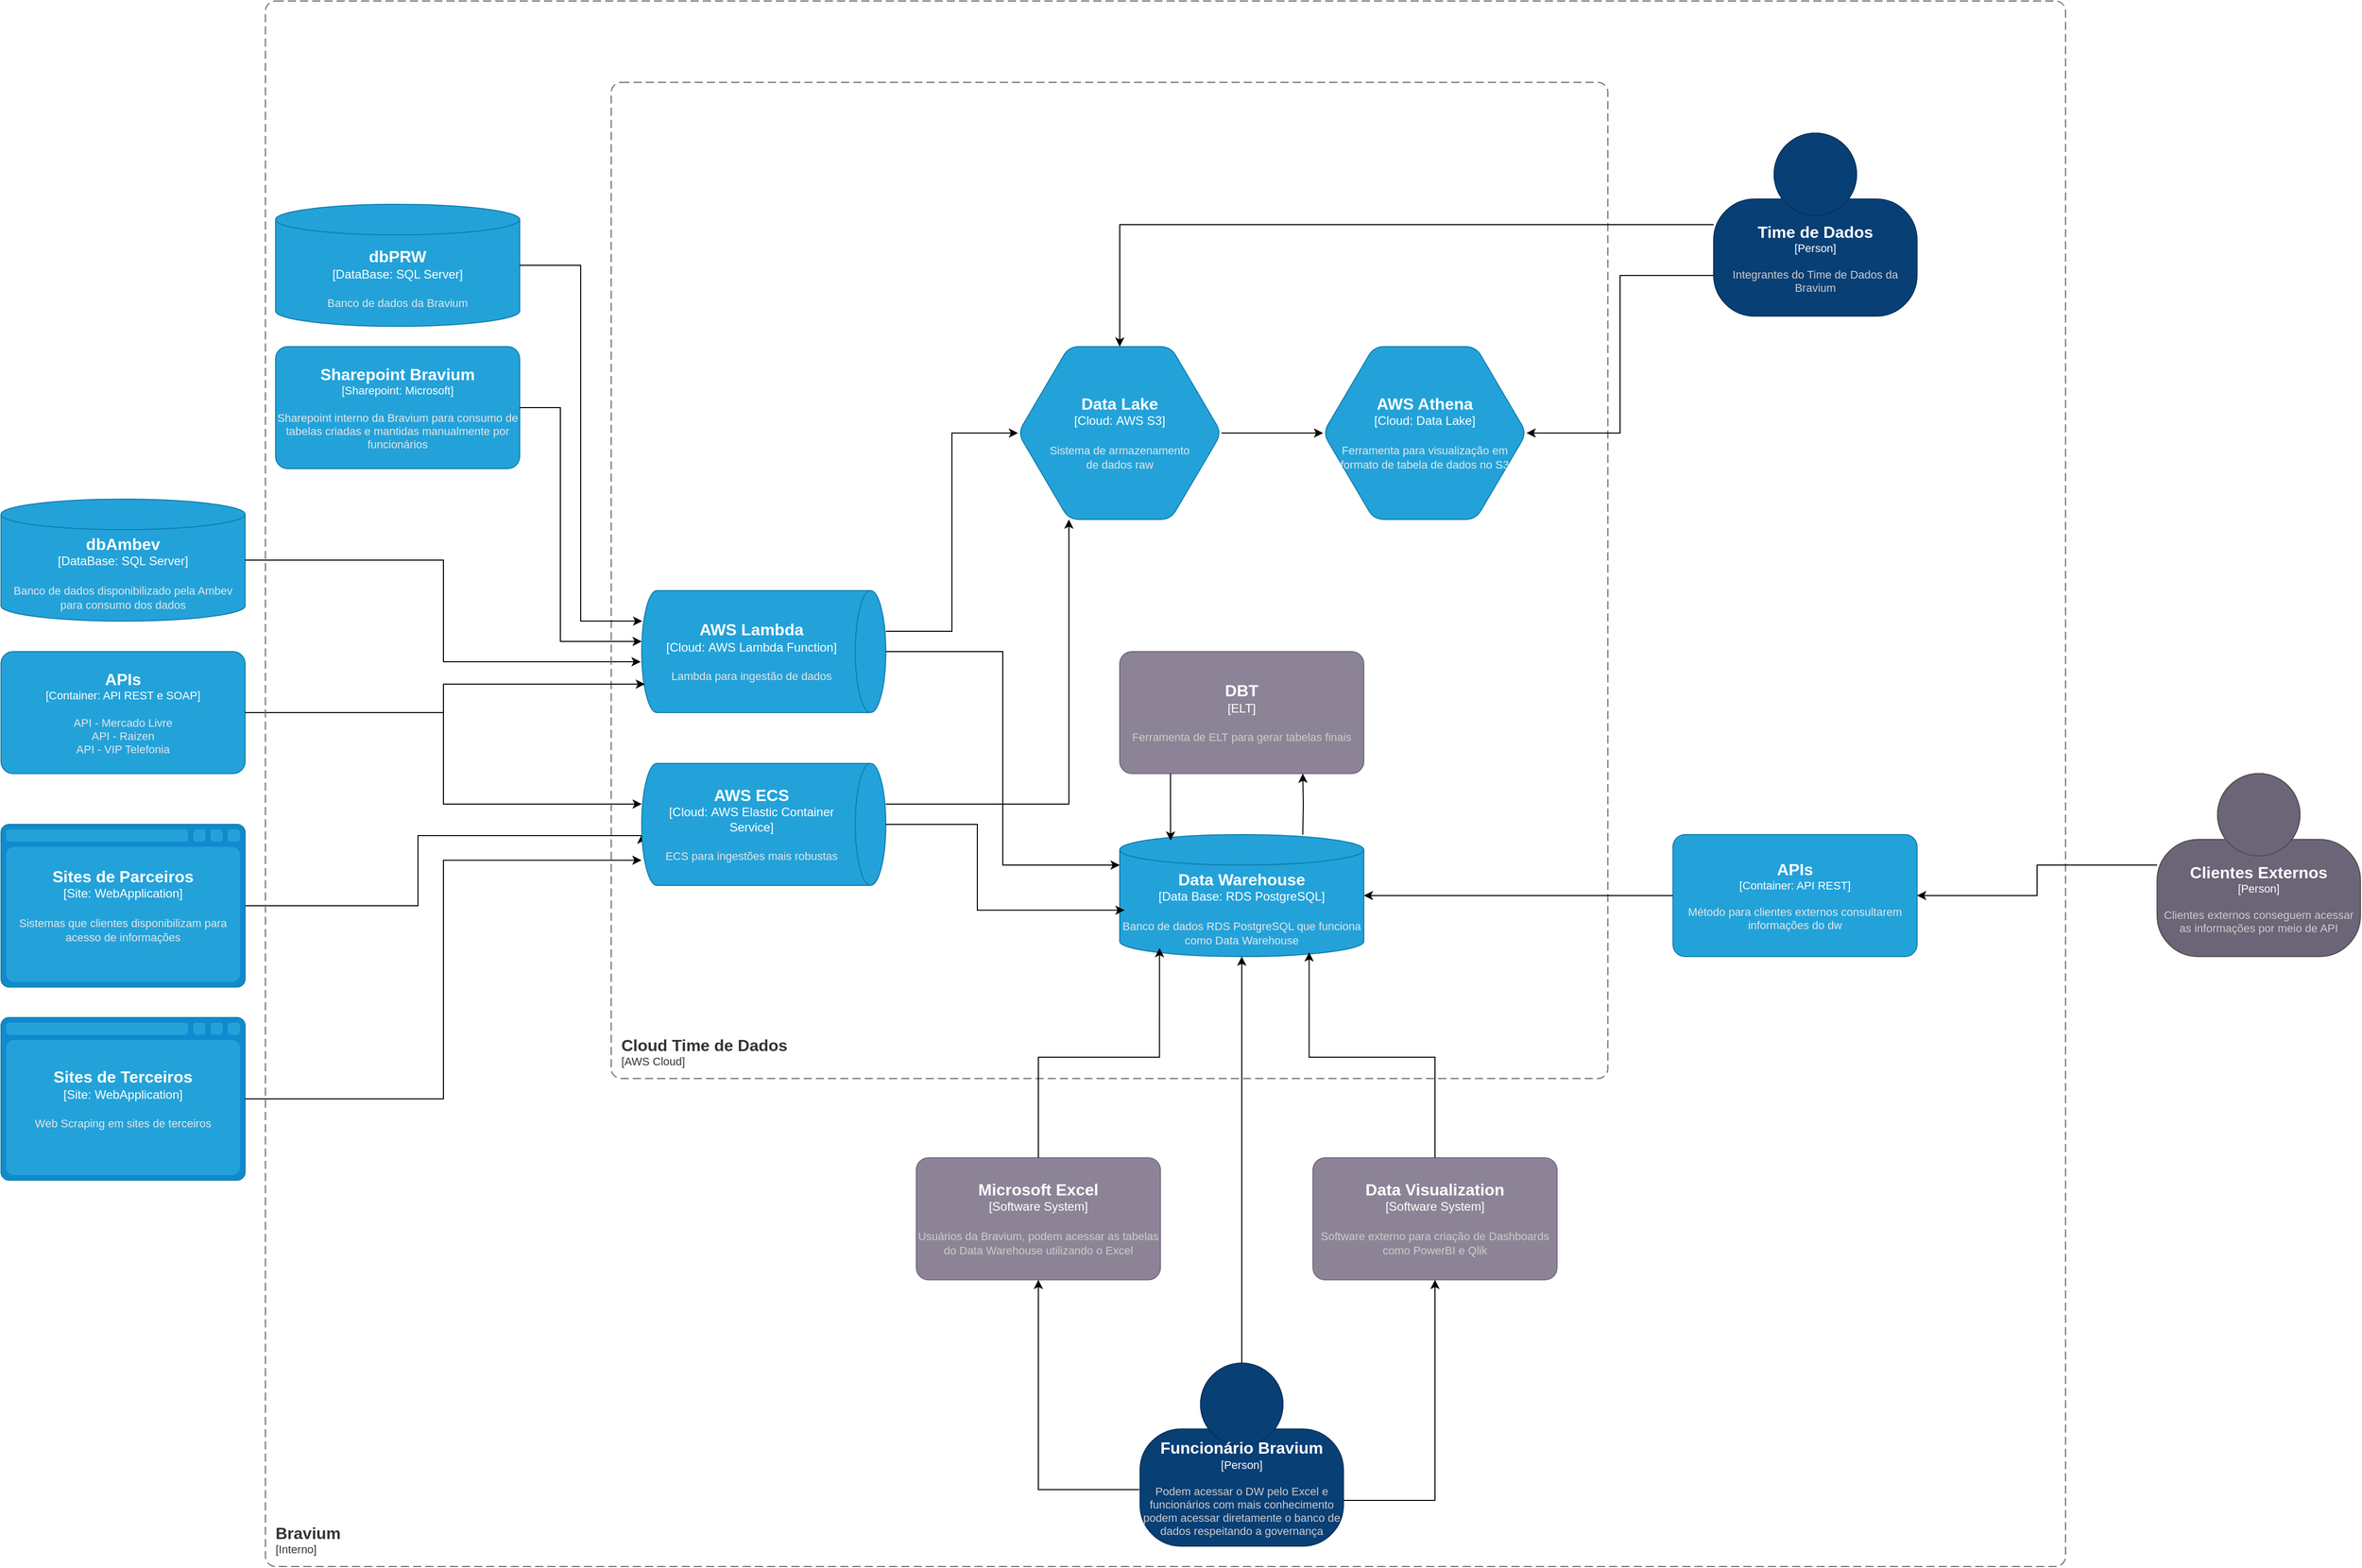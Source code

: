 <mxfile version="24.8.3">
  <diagram name="Página-1" id="vOfk3EOdvfZzrtSbSa78">
    <mxGraphModel dx="2791" dy="1087" grid="0" gridSize="10" guides="0" tooltips="1" connect="0" arrows="0" fold="1" page="0" pageScale="1" pageWidth="827" pageHeight="1169" math="0" shadow="0">
      <root>
        <mxCell id="0" />
        <mxCell id="1" parent="0" />
        <object placeholders="1" c4Name="dbPRW" c4Type="DataBase" c4Technology="SQL Server" c4Description="Banco de dados da Bravium" label="&lt;font style=&quot;font-size: 16px&quot;&gt;&lt;b&gt;%c4Name%&lt;/b&gt;&lt;/font&gt;&lt;div&gt;[%c4Type%:&amp;nbsp;%c4Technology%]&lt;/div&gt;&lt;br&gt;&lt;div&gt;&lt;font style=&quot;font-size: 11px&quot;&gt;&lt;font color=&quot;#E6E6E6&quot;&gt;%c4Description%&lt;/font&gt;&lt;/div&gt;" id="P4OoCPUUhe02njwArJsE-1">
          <mxCell style="shape=cylinder3;size=15;whiteSpace=wrap;html=1;boundedLbl=1;rounded=0;labelBackgroundColor=none;fillColor=#23A2D9;fontSize=12;fontColor=#ffffff;align=center;strokeColor=#0E7DAD;metaEdit=1;points=[[0.5,0,0],[1,0.25,0],[1,0.5,0],[1,0.75,0],[0.5,1,0],[0,0.75,0],[0,0.5,0],[0,0.25,0]];resizable=0;" vertex="1" parent="1">
            <mxGeometry x="40" y="330" width="240" height="120" as="geometry" />
          </mxCell>
        </object>
        <object placeholders="1" c4Name="dbAmbev" c4Type="DataBase" c4Technology="SQL Server" c4Description="Banco de dados disponibilizado pela Ambev para consumo dos dados" label="&lt;font style=&quot;font-size: 16px&quot;&gt;&lt;b&gt;%c4Name%&lt;/b&gt;&lt;/font&gt;&lt;div&gt;[%c4Type%:&amp;nbsp;%c4Technology%]&lt;/div&gt;&lt;br&gt;&lt;div&gt;&lt;font style=&quot;font-size: 11px&quot;&gt;&lt;font color=&quot;#E6E6E6&quot;&gt;%c4Description%&lt;/font&gt;&lt;/div&gt;" id="P4OoCPUUhe02njwArJsE-2">
          <mxCell style="shape=cylinder3;size=15;whiteSpace=wrap;html=1;boundedLbl=1;rounded=0;labelBackgroundColor=none;fillColor=#23A2D9;fontSize=12;fontColor=#ffffff;align=center;strokeColor=#0E7DAD;metaEdit=1;points=[[0.5,0,0],[1,0.25,0],[1,0.5,0],[1,0.75,0],[0.5,1,0],[0,0.75,0],[0,0.5,0],[0,0.25,0]];resizable=0;" vertex="1" parent="1">
            <mxGeometry x="-230" y="620" width="240" height="120" as="geometry" />
          </mxCell>
        </object>
        <object placeholders="1" c4Name="Sites de Terceiros" c4Type="Site" c4Technology="WebApplication" c4Description="Web Scraping em sites de terceiros" label="&lt;font style=&quot;font-size: 16px&quot;&gt;&lt;b&gt;%c4Name%&lt;/b&gt;&lt;/font&gt;&lt;div&gt;[%c4Type%:&amp;nbsp;%c4Technology%]&lt;/div&gt;&lt;br&gt;&lt;div&gt;&lt;font style=&quot;font-size: 11px&quot;&gt;&lt;font color=&quot;#E6E6E6&quot;&gt;%c4Description%&lt;/font&gt;&lt;/div&gt;" id="P4OoCPUUhe02njwArJsE-3">
          <mxCell style="shape=mxgraph.c4.webBrowserContainer2;whiteSpace=wrap;html=1;boundedLbl=1;rounded=0;labelBackgroundColor=none;strokeColor=#118ACD;fillColor=#23A2D9;strokeColor=#118ACD;strokeColor2=#0E7DAD;fontSize=12;fontColor=#ffffff;align=center;metaEdit=1;points=[[0.5,0,0],[1,0.25,0],[1,0.5,0],[1,0.75,0],[0.5,1,0],[0,0.75,0],[0,0.5,0],[0,0.25,0]];resizable=0;" vertex="1" parent="1">
            <mxGeometry x="-230" y="1130" width="240" height="160" as="geometry" />
          </mxCell>
        </object>
        <object placeholders="1" c4Name="Sharepoint Bravium" c4Type="Sharepoint" c4Technology="Microsoft" c4Description="Sharepoint interno da Bravium para consumo de tabelas criadas e mantidas manualmente por funcionários" label="&lt;font style=&quot;font-size: 16px&quot;&gt;&lt;b&gt;%c4Name%&lt;/b&gt;&lt;/font&gt;&lt;div&gt;[%c4Type%: %c4Technology%]&lt;/div&gt;&lt;br&gt;&lt;div&gt;&lt;font style=&quot;font-size: 11px&quot;&gt;&lt;font color=&quot;#E6E6E6&quot;&gt;%c4Description%&lt;/font&gt;&lt;/div&gt;" id="P4OoCPUUhe02njwArJsE-4">
          <mxCell style="rounded=1;whiteSpace=wrap;html=1;fontSize=11;labelBackgroundColor=none;fillColor=#23A2D9;fontColor=#ffffff;align=center;arcSize=10;strokeColor=#0E7DAD;metaEdit=1;resizable=0;points=[[0.25,0,0],[0.5,0,0],[0.75,0,0],[1,0.25,0],[1,0.5,0],[1,0.75,0],[0.75,1,0],[0.5,1,0],[0.25,1,0],[0,0.75,0],[0,0.5,0],[0,0.25,0]];" vertex="1" parent="1">
            <mxGeometry x="40" y="470" width="240" height="120" as="geometry" />
          </mxCell>
        </object>
        <object placeholders="1" c4Name="APIs" c4Type="Container" c4Technology="API REST e SOAP" c4Description="API - Mercado Livre&#xa;API - Raizen&#xa;API - VIP Telefonia" label="&lt;font style=&quot;font-size: 16px&quot;&gt;&lt;b&gt;%c4Name%&lt;/b&gt;&lt;/font&gt;&lt;div&gt;[%c4Type%: %c4Technology%]&lt;/div&gt;&lt;br&gt;&lt;div&gt;&lt;font style=&quot;font-size: 11px&quot;&gt;&lt;font color=&quot;#E6E6E6&quot;&gt;%c4Description%&lt;/font&gt;&lt;/div&gt;" id="P4OoCPUUhe02njwArJsE-5">
          <mxCell style="rounded=1;whiteSpace=wrap;html=1;fontSize=11;labelBackgroundColor=none;fillColor=#23A2D9;fontColor=#ffffff;align=center;arcSize=10;strokeColor=#0E7DAD;metaEdit=1;resizable=0;points=[[0.25,0,0],[0.5,0,0],[0.75,0,0],[1,0.25,0],[1,0.5,0],[1,0.75,0],[0.75,1,0],[0.5,1,0],[0.25,1,0],[0,0.75,0],[0,0.5,0],[0,0.25,0]];" vertex="1" parent="1">
            <mxGeometry x="-230" y="770" width="240" height="120" as="geometry" />
          </mxCell>
        </object>
        <mxCell id="P4OoCPUUhe02njwArJsE-25" style="edgeStyle=orthogonalEdgeStyle;rounded=0;orthogonalLoop=1;jettySize=auto;html=1;" edge="1" parent="1" source="P4OoCPUUhe02njwArJsE-6">
          <mxGeometry relative="1" as="geometry">
            <mxPoint x="400" y="950" as="targetPoint" />
            <Array as="points">
              <mxPoint x="180" y="1020" />
              <mxPoint x="180" y="951" />
              <mxPoint x="400" y="951" />
            </Array>
          </mxGeometry>
        </mxCell>
        <object placeholders="1" c4Name="Sites de Parceiros" c4Type="Site" c4Technology="WebApplication" c4Description="Sistemas que clientes disponibilizam para acesso de informações" label="&lt;font style=&quot;font-size: 16px&quot;&gt;&lt;b&gt;%c4Name%&lt;/b&gt;&lt;/font&gt;&lt;div&gt;[%c4Type%:&amp;nbsp;%c4Technology%]&lt;/div&gt;&lt;br&gt;&lt;div&gt;&lt;font style=&quot;font-size: 11px&quot;&gt;&lt;font color=&quot;#E6E6E6&quot;&gt;%c4Description%&lt;/font&gt;&lt;/div&gt;" id="P4OoCPUUhe02njwArJsE-6">
          <mxCell style="shape=mxgraph.c4.webBrowserContainer2;whiteSpace=wrap;html=1;boundedLbl=1;rounded=0;labelBackgroundColor=none;strokeColor=#118ACD;fillColor=#23A2D9;strokeColor=#118ACD;strokeColor2=#0E7DAD;fontSize=12;fontColor=#ffffff;align=center;metaEdit=1;points=[[0.5,0,0],[1,0.25,0],[1,0.5,0],[1,0.75,0],[0.5,1,0],[0,0.75,0],[0,0.5,0],[0,0.25,0]];resizable=0;" vertex="1" parent="1">
            <mxGeometry x="-230" y="940" width="240" height="160" as="geometry" />
          </mxCell>
        </object>
        <object placeholders="1" c4Name="AWS Lambda" c4Type="Cloud" c4Technology="AWS Lambda Function" c4Description="Lambda para ingestão de dados" label="&lt;font style=&quot;font-size: 16px&quot;&gt;&lt;b&gt;%c4Name%&lt;/b&gt;&lt;/font&gt;&lt;div&gt;[%c4Type%:&amp;nbsp;%c4Technology%]&lt;/div&gt;&lt;br&gt;&lt;div&gt;&lt;font style=&quot;font-size: 11px&quot;&gt;&lt;font color=&quot;#E6E6E6&quot;&gt;%c4Description%&lt;/font&gt;&lt;/div&gt;" id="P4OoCPUUhe02njwArJsE-7">
          <mxCell style="shape=cylinder3;size=15;direction=south;whiteSpace=wrap;html=1;boundedLbl=1;rounded=0;labelBackgroundColor=none;fillColor=#23A2D9;fontSize=12;fontColor=#ffffff;align=center;strokeColor=#0E7DAD;metaEdit=1;points=[[0.5,0,0],[1,0.25,0],[1,0.5,0],[1,0.75,0],[0.5,1,0],[0,0.75,0],[0,0.5,0],[0,0.25,0]];resizable=0;" vertex="1" parent="1">
            <mxGeometry x="400" y="710" width="240" height="120" as="geometry" />
          </mxCell>
        </object>
        <object placeholders="1" c4Name="AWS ECS" c4Type="Cloud" c4Technology="AWS Elastic Container Service" c4Description="ECS para ingestões mais robustas" label="&lt;font style=&quot;font-size: 16px&quot;&gt;&lt;b&gt;%c4Name%&lt;/b&gt;&lt;/font&gt;&lt;div&gt;[%c4Type%:&amp;nbsp;%c4Technology%]&lt;/div&gt;&lt;br&gt;&lt;div&gt;&lt;font style=&quot;font-size: 11px&quot;&gt;&lt;font color=&quot;#E6E6E6&quot;&gt;%c4Description%&lt;/font&gt;&lt;/div&gt;" id="P4OoCPUUhe02njwArJsE-10">
          <mxCell style="shape=cylinder3;size=15;direction=south;whiteSpace=wrap;html=1;boundedLbl=1;rounded=0;labelBackgroundColor=none;fillColor=#23A2D9;fontSize=12;fontColor=#ffffff;align=center;strokeColor=#0E7DAD;metaEdit=1;points=[[0.5,0,0],[1,0.25,0],[1,0.5,0],[1,0.75,0],[0.5,1,0],[0,0.75,0],[0,0.5,0],[0,0.25,0]];resizable=0;" vertex="1" parent="1">
            <mxGeometry x="400" y="880" width="240" height="120" as="geometry" />
          </mxCell>
        </object>
        <mxCell id="P4OoCPUUhe02njwArJsE-22" style="edgeStyle=orthogonalEdgeStyle;rounded=0;orthogonalLoop=1;jettySize=auto;html=1;" edge="1" parent="1" source="P4OoCPUUhe02njwArJsE-2">
          <mxGeometry relative="1" as="geometry">
            <mxPoint x="399" y="780" as="targetPoint" />
            <Array as="points">
              <mxPoint x="205" y="680" />
              <mxPoint x="205" y="780" />
              <mxPoint x="399" y="780" />
            </Array>
          </mxGeometry>
        </mxCell>
        <mxCell id="P4OoCPUUhe02njwArJsE-24" style="edgeStyle=orthogonalEdgeStyle;rounded=0;orthogonalLoop=1;jettySize=auto;html=1;entryX=0.794;entryY=1.001;entryDx=0;entryDy=0;entryPerimeter=0;" edge="1" parent="1" source="P4OoCPUUhe02njwArJsE-3" target="P4OoCPUUhe02njwArJsE-10">
          <mxGeometry relative="1" as="geometry" />
        </mxCell>
        <mxCell id="P4OoCPUUhe02njwArJsE-26" style="edgeStyle=orthogonalEdgeStyle;rounded=0;orthogonalLoop=1;jettySize=auto;html=1;" edge="1" parent="1" source="P4OoCPUUhe02njwArJsE-4">
          <mxGeometry relative="1" as="geometry">
            <mxPoint x="400" y="760" as="targetPoint" />
            <Array as="points">
              <mxPoint x="320" y="530" />
              <mxPoint x="320" y="760" />
              <mxPoint x="400" y="760" />
            </Array>
          </mxGeometry>
        </mxCell>
        <mxCell id="P4OoCPUUhe02njwArJsE-27" style="edgeStyle=orthogonalEdgeStyle;rounded=0;orthogonalLoop=1;jettySize=auto;html=1;entryX=0.333;entryY=1;entryDx=0;entryDy=0;entryPerimeter=0;" edge="1" parent="1" source="P4OoCPUUhe02njwArJsE-5" target="P4OoCPUUhe02njwArJsE-10">
          <mxGeometry relative="1" as="geometry" />
        </mxCell>
        <object placeholders="1" c4Name="Data Lake" c4Type="Cloud" c4Technology="AWS S3" c4Description="Sistema de armazenamento&#xa;de dados raw" label="&lt;font style=&quot;font-size: 16px&quot;&gt;&lt;b&gt;%c4Name%&lt;/b&gt;&lt;/font&gt;&lt;div&gt;[%c4Type%:&amp;nbsp;%c4Technology%]&lt;/div&gt;&lt;br&gt;&lt;div&gt;&lt;font style=&quot;font-size: 11px&quot;&gt;&lt;font color=&quot;#E6E6E6&quot;&gt;%c4Description%&lt;/font&gt;&lt;/div&gt;" id="P4OoCPUUhe02njwArJsE-28">
          <mxCell style="shape=hexagon;size=50;perimeter=hexagonPerimeter2;whiteSpace=wrap;html=1;fixedSize=1;rounded=1;labelBackgroundColor=none;fillColor=#23A2D9;fontSize=12;fontColor=#ffffff;align=center;strokeColor=#0E7DAD;metaEdit=1;points=[[0.5,0,0],[1,0.25,0],[1,0.5,0],[1,0.75,0],[0.5,1,0],[0,0.75,0],[0,0.5,0],[0,0.25,0]];resizable=0;" vertex="1" parent="1">
            <mxGeometry x="770" y="470" width="200" height="170" as="geometry" />
          </mxCell>
        </object>
        <object placeholders="1" c4Name="AWS Athena" c4Type="Cloud" c4Technology="Data Lake" c4Description="Ferramenta para visualização em formato de tabela de dados no S3" label="&lt;font style=&quot;font-size: 16px&quot;&gt;&lt;b&gt;%c4Name%&lt;/b&gt;&lt;/font&gt;&lt;div&gt;[%c4Type%:&amp;nbsp;%c4Technology%]&lt;/div&gt;&lt;br&gt;&lt;div&gt;&lt;font style=&quot;font-size: 11px&quot;&gt;&lt;font color=&quot;#E6E6E6&quot;&gt;%c4Description%&lt;/font&gt;&lt;/div&gt;" id="P4OoCPUUhe02njwArJsE-29">
          <mxCell style="shape=hexagon;size=50;perimeter=hexagonPerimeter2;whiteSpace=wrap;html=1;fixedSize=1;rounded=1;labelBackgroundColor=none;fillColor=#23A2D9;fontSize=12;fontColor=#ffffff;align=center;strokeColor=#0E7DAD;metaEdit=1;points=[[0.5,0,0],[1,0.25,0],[1,0.5,0],[1,0.75,0],[0.5,1,0],[0,0.75,0],[0,0.5,0],[0,0.25,0]];resizable=0;" vertex="1" parent="1">
            <mxGeometry x="1070" y="470" width="200" height="170" as="geometry" />
          </mxCell>
        </object>
        <object placeholders="1" c4Name="Data Warehouse" c4Type="Data Base" c4Technology="RDS PostgreSQL" c4Description="Banco de dados RDS PostgreSQL que funciona como Data Warehouse" label="&lt;font style=&quot;font-size: 16px&quot;&gt;&lt;b&gt;%c4Name%&lt;/b&gt;&lt;/font&gt;&lt;div&gt;[%c4Type%:&amp;nbsp;%c4Technology%]&lt;/div&gt;&lt;br&gt;&lt;div&gt;&lt;font style=&quot;font-size: 11px&quot;&gt;&lt;font color=&quot;#E6E6E6&quot;&gt;%c4Description%&lt;/font&gt;&lt;/div&gt;" id="P4OoCPUUhe02njwArJsE-30">
          <mxCell style="shape=cylinder3;size=15;whiteSpace=wrap;html=1;boundedLbl=1;rounded=0;labelBackgroundColor=none;fillColor=#23A2D9;fontSize=12;fontColor=#ffffff;align=center;strokeColor=#0E7DAD;metaEdit=1;points=[[0.5,0,0],[1,0.25,0],[1,0.5,0],[1,0.75,0],[0.5,1,0],[0,0.75,0],[0,0.5,0],[0,0.25,0]];resizable=0;" vertex="1" parent="1">
            <mxGeometry x="870" y="950" width="240" height="120" as="geometry" />
          </mxCell>
        </object>
        <object placeholders="1" c4Name="Cloud Time de Dados" c4Type="Cloud" c4Application="AWS Cloud" label="&lt;font style=&quot;font-size: 16px&quot;&gt;&lt;b&gt;&lt;div style=&quot;text-align: left&quot;&gt;%c4Name%&lt;/div&gt;&lt;/b&gt;&lt;/font&gt;&lt;div style=&quot;text-align: left&quot;&gt;[%c4Application%]&lt;/div&gt;" id="P4OoCPUUhe02njwArJsE-31">
          <mxCell style="rounded=1;fontSize=11;whiteSpace=wrap;html=1;dashed=1;arcSize=20;fillColor=none;strokeColor=#666666;fontColor=#333333;labelBackgroundColor=none;align=left;verticalAlign=bottom;labelBorderColor=none;spacingTop=0;spacing=10;dashPattern=8 4;metaEdit=1;rotatable=0;perimeter=rectanglePerimeter;noLabel=0;labelPadding=0;allowArrows=0;connectable=0;expand=0;recursiveResize=0;editable=1;pointerEvents=0;absoluteArcSize=1;points=[[0.25,0,0],[0.5,0,0],[0.75,0,0],[1,0.25,0],[1,0.5,0],[1,0.75,0],[0.75,1,0],[0.5,1,0],[0.25,1,0],[0,0.75,0],[0,0.5,0],[0,0.25,0]];" vertex="1" parent="1">
            <mxGeometry x="370" y="210" width="980" height="980" as="geometry" />
          </mxCell>
        </object>
        <mxCell id="P4OoCPUUhe02njwArJsE-32" style="edgeStyle=orthogonalEdgeStyle;rounded=0;orthogonalLoop=1;jettySize=auto;html=1;entryX=0.02;entryY=0.62;entryDx=0;entryDy=0;entryPerimeter=0;" edge="1" parent="1" source="P4OoCPUUhe02njwArJsE-10" target="P4OoCPUUhe02njwArJsE-30">
          <mxGeometry relative="1" as="geometry">
            <Array as="points">
              <mxPoint x="730" y="940" />
              <mxPoint x="730" y="1024" />
            </Array>
          </mxGeometry>
        </mxCell>
        <object placeholders="1" c4Name="Funcionário Bravium" c4Type="Person" c4Description="Podem acessar o DW pelo Excel e funcionários com mais conhecimento podem acessar diretamente o banco de dados respeitando a governança" label="&lt;font style=&quot;font-size: 16px&quot;&gt;&lt;b&gt;%c4Name%&lt;/b&gt;&lt;/font&gt;&lt;div&gt;[%c4Type%]&lt;/div&gt;&lt;br&gt;&lt;div&gt;&lt;font style=&quot;font-size: 11px&quot;&gt;&lt;font color=&quot;#cccccc&quot;&gt;%c4Description%&lt;/font&gt;&lt;/div&gt;" id="P4OoCPUUhe02njwArJsE-34">
          <mxCell style="html=1;fontSize=11;dashed=0;whiteSpace=wrap;fillColor=#083F75;strokeColor=#06315C;fontColor=#ffffff;shape=mxgraph.c4.person2;align=center;metaEdit=1;points=[[0.5,0,0],[1,0.5,0],[1,0.75,0],[0.75,1,0],[0.5,1,0],[0.25,1,0],[0,0.75,0],[0,0.5,0]];resizable=0;" vertex="1" parent="1">
            <mxGeometry x="890" y="1470" width="200" height="180" as="geometry" />
          </mxCell>
        </object>
        <object placeholders="1" c4Name="Microsoft Excel" c4Type="Software System" c4Description="Usuários da Bravium, podem acessar as tabelas do Data Warehouse utilizando o Excel" label="&lt;font style=&quot;font-size: 16px&quot;&gt;&lt;b&gt;%c4Name%&lt;/b&gt;&lt;/font&gt;&lt;div&gt;[%c4Type%]&lt;/div&gt;&lt;br&gt;&lt;div&gt;&lt;font style=&quot;font-size: 11px&quot;&gt;&lt;font color=&quot;#cccccc&quot;&gt;%c4Description%&lt;/font&gt;&lt;/div&gt;" id="P4OoCPUUhe02njwArJsE-35">
          <mxCell style="rounded=1;whiteSpace=wrap;html=1;labelBackgroundColor=none;fillColor=#8C8496;fontColor=#ffffff;align=center;arcSize=10;strokeColor=#736782;metaEdit=1;resizable=0;points=[[0.25,0,0],[0.5,0,0],[0.75,0,0],[1,0.25,0],[1,0.5,0],[1,0.75,0],[0.75,1,0],[0.5,1,0],[0.25,1,0],[0,0.75,0],[0,0.5,0],[0,0.25,0]];" vertex="1" parent="1">
            <mxGeometry x="670" y="1268" width="240" height="120" as="geometry" />
          </mxCell>
        </object>
        <mxCell id="P4OoCPUUhe02njwArJsE-36" style="edgeStyle=orthogonalEdgeStyle;rounded=0;orthogonalLoop=1;jettySize=auto;html=1;entryX=0.5;entryY=1;entryDx=0;entryDy=0;entryPerimeter=0;exitX=-0.004;exitY=0.691;exitDx=0;exitDy=0;exitPerimeter=0;" edge="1" parent="1" source="P4OoCPUUhe02njwArJsE-34" target="P4OoCPUUhe02njwArJsE-35">
          <mxGeometry relative="1" as="geometry" />
        </mxCell>
        <mxCell id="P4OoCPUUhe02njwArJsE-37" style="edgeStyle=orthogonalEdgeStyle;rounded=0;orthogonalLoop=1;jettySize=auto;html=1;entryX=0.163;entryY=0.93;entryDx=0;entryDy=0;entryPerimeter=0;" edge="1" parent="1" source="P4OoCPUUhe02njwArJsE-35" target="P4OoCPUUhe02njwArJsE-30">
          <mxGeometry relative="1" as="geometry" />
        </mxCell>
        <mxCell id="P4OoCPUUhe02njwArJsE-38" style="edgeStyle=orthogonalEdgeStyle;rounded=0;orthogonalLoop=1;jettySize=auto;html=1;entryX=0.5;entryY=1;entryDx=0;entryDy=0;entryPerimeter=0;" edge="1" parent="1" source="P4OoCPUUhe02njwArJsE-34" target="P4OoCPUUhe02njwArJsE-30">
          <mxGeometry relative="1" as="geometry" />
        </mxCell>
        <object placeholders="1" c4Name="Clientes Externos" c4Type="Person" c4Description="Clientes externos conseguem acessar as informações por meio de API" label="&lt;font style=&quot;font-size: 16px&quot;&gt;&lt;b&gt;%c4Name%&lt;/b&gt;&lt;/font&gt;&lt;div&gt;[%c4Type%]&lt;/div&gt;&lt;br&gt;&lt;div&gt;&lt;font style=&quot;font-size: 11px&quot;&gt;&lt;font color=&quot;#cccccc&quot;&gt;%c4Description%&lt;/font&gt;&lt;/div&gt;" id="P4OoCPUUhe02njwArJsE-39">
          <mxCell style="html=1;fontSize=11;dashed=0;whiteSpace=wrap;fillColor=#6C6477;strokeColor=#4D4D4D;fontColor=#ffffff;shape=mxgraph.c4.person2;align=center;metaEdit=1;points=[[0.5,0,0],[1,0.5,0],[1,0.75,0],[0.75,1,0],[0.5,1,0],[0.25,1,0],[0,0.75,0],[0,0.5,0]];resizable=0;" vertex="1" parent="1">
            <mxGeometry x="1890" y="890" width="200" height="180" as="geometry" />
          </mxCell>
        </object>
        <object placeholders="1" c4Name="APIs" c4Type="Container" c4Technology="API REST" c4Description="Método para clientes externos consultarem informações do dw" label="&lt;font style=&quot;font-size: 16px&quot;&gt;&lt;b&gt;%c4Name%&lt;/b&gt;&lt;/font&gt;&lt;div&gt;[%c4Type%: %c4Technology%]&lt;/div&gt;&lt;br&gt;&lt;div&gt;&lt;font style=&quot;font-size: 11px&quot;&gt;&lt;font color=&quot;#E6E6E6&quot;&gt;%c4Description%&lt;/font&gt;&lt;/div&gt;" id="P4OoCPUUhe02njwArJsE-40">
          <mxCell style="rounded=1;whiteSpace=wrap;html=1;fontSize=11;labelBackgroundColor=none;fillColor=#23A2D9;fontColor=#ffffff;align=center;arcSize=10;strokeColor=#0E7DAD;metaEdit=1;resizable=0;points=[[0.25,0,0],[0.5,0,0],[0.75,0,0],[1,0.25,0],[1,0.5,0],[1,0.75,0],[0.75,1,0],[0.5,1,0],[0.25,1,0],[0,0.75,0],[0,0.5,0],[0,0.25,0]];" vertex="1" parent="1">
            <mxGeometry x="1414" y="950" width="240" height="120" as="geometry" />
          </mxCell>
        </object>
        <mxCell id="P4OoCPUUhe02njwArJsE-42" style="edgeStyle=orthogonalEdgeStyle;rounded=0;orthogonalLoop=1;jettySize=auto;html=1;entryX=1;entryY=0.5;entryDx=0;entryDy=0;entryPerimeter=0;" edge="1" parent="1" source="P4OoCPUUhe02njwArJsE-40" target="P4OoCPUUhe02njwArJsE-30">
          <mxGeometry relative="1" as="geometry" />
        </mxCell>
        <object placeholders="1" c4Name="Data Visualization" c4Type="Software System" c4Description="Software externo para criação de Dashboards como PowerBI e Qlik" label="&lt;font style=&quot;font-size: 16px&quot;&gt;&lt;b&gt;%c4Name%&lt;/b&gt;&lt;/font&gt;&lt;div&gt;[%c4Type%]&lt;/div&gt;&lt;br&gt;&lt;div&gt;&lt;font style=&quot;font-size: 11px&quot;&gt;&lt;font color=&quot;#cccccc&quot;&gt;%c4Description%&lt;/font&gt;&lt;/div&gt;" id="P4OoCPUUhe02njwArJsE-44">
          <mxCell style="rounded=1;whiteSpace=wrap;html=1;labelBackgroundColor=none;fillColor=#8C8496;fontColor=#ffffff;align=center;arcSize=10;strokeColor=#736782;metaEdit=1;resizable=0;points=[[0.25,0,0],[0.5,0,0],[0.75,0,0],[1,0.25,0],[1,0.5,0],[1,0.75,0],[0.75,1,0],[0.5,1,0],[0.25,1,0],[0,0.75,0],[0,0.5,0],[0,0.25,0]];" vertex="1" parent="1">
            <mxGeometry x="1060" y="1268" width="240" height="120" as="geometry" />
          </mxCell>
        </object>
        <mxCell id="P4OoCPUUhe02njwArJsE-45" style="edgeStyle=orthogonalEdgeStyle;rounded=0;orthogonalLoop=1;jettySize=auto;html=1;entryX=0.5;entryY=1;entryDx=0;entryDy=0;entryPerimeter=0;exitX=1;exitY=0.75;exitDx=0;exitDy=0;exitPerimeter=0;" edge="1" parent="1" source="P4OoCPUUhe02njwArJsE-34" target="P4OoCPUUhe02njwArJsE-44">
          <mxGeometry relative="1" as="geometry" />
        </mxCell>
        <mxCell id="P4OoCPUUhe02njwArJsE-46" style="edgeStyle=orthogonalEdgeStyle;rounded=0;orthogonalLoop=1;jettySize=auto;html=1;entryX=0.776;entryY=0.965;entryDx=0;entryDy=0;entryPerimeter=0;" edge="1" parent="1" source="P4OoCPUUhe02njwArJsE-44" target="P4OoCPUUhe02njwArJsE-30">
          <mxGeometry relative="1" as="geometry" />
        </mxCell>
        <mxCell id="P4OoCPUUhe02njwArJsE-47" style="edgeStyle=orthogonalEdgeStyle;rounded=0;orthogonalLoop=1;jettySize=auto;html=1;entryX=0.25;entryY=0.998;entryDx=0;entryDy=0;entryPerimeter=0;" edge="1" parent="1" source="P4OoCPUUhe02njwArJsE-1" target="P4OoCPUUhe02njwArJsE-7">
          <mxGeometry relative="1" as="geometry" />
        </mxCell>
        <object placeholders="1" c4Name="DBT" c4Type="ELT" c4Description="Ferramenta de ELT para gerar tabelas finais" label="&lt;font style=&quot;font-size: 16px&quot;&gt;&lt;b&gt;%c4Name%&lt;/b&gt;&lt;/font&gt;&lt;div&gt;[%c4Type%]&lt;/div&gt;&lt;br&gt;&lt;div&gt;&lt;font style=&quot;font-size: 11px&quot;&gt;&lt;font color=&quot;#cccccc&quot;&gt;%c4Description%&lt;/font&gt;&lt;/div&gt;" id="P4OoCPUUhe02njwArJsE-48">
          <mxCell style="rounded=1;whiteSpace=wrap;html=1;labelBackgroundColor=none;fillColor=#8C8496;fontColor=#ffffff;align=center;arcSize=10;strokeColor=#736782;metaEdit=1;resizable=0;points=[[0.25,0,0],[0.5,0,0],[0.75,0,0],[1,0.25,0],[1,0.5,0],[1,0.75,0],[0.75,1,0],[0.5,1,0],[0.25,1,0],[0,0.75,0],[0,0.5,0],[0,0.25,0]];" vertex="1" parent="1">
            <mxGeometry x="870" y="770" width="240" height="120" as="geometry" />
          </mxCell>
        </object>
        <mxCell id="P4OoCPUUhe02njwArJsE-49" style="edgeStyle=orthogonalEdgeStyle;rounded=0;orthogonalLoop=1;jettySize=auto;html=1;exitX=0.208;exitY=1;exitDx=0;exitDy=0;exitPerimeter=0;" edge="1" parent="1" source="P4OoCPUUhe02njwArJsE-48">
          <mxGeometry relative="1" as="geometry">
            <mxPoint x="930" y="890" as="sourcePoint" />
            <mxPoint x="920" y="956" as="targetPoint" />
          </mxGeometry>
        </mxCell>
        <mxCell id="P4OoCPUUhe02njwArJsE-50" style="edgeStyle=orthogonalEdgeStyle;rounded=0;orthogonalLoop=1;jettySize=auto;html=1;entryX=0.75;entryY=1;entryDx=0;entryDy=0;entryPerimeter=0;" edge="1" parent="1" target="P4OoCPUUhe02njwArJsE-48">
          <mxGeometry relative="1" as="geometry">
            <mxPoint x="1050" y="950" as="sourcePoint" />
          </mxGeometry>
        </mxCell>
        <mxCell id="P4OoCPUUhe02njwArJsE-51" style="edgeStyle=orthogonalEdgeStyle;rounded=0;orthogonalLoop=1;jettySize=auto;html=1;entryX=0;entryY=0.25;entryDx=0;entryDy=0;entryPerimeter=0;" edge="1" parent="1" source="P4OoCPUUhe02njwArJsE-7" target="P4OoCPUUhe02njwArJsE-30">
          <mxGeometry relative="1" as="geometry" />
        </mxCell>
        <mxCell id="P4OoCPUUhe02njwArJsE-53" style="edgeStyle=orthogonalEdgeStyle;rounded=0;orthogonalLoop=1;jettySize=auto;html=1;entryX=0.767;entryY=0.987;entryDx=0;entryDy=0;entryPerimeter=0;" edge="1" parent="1" source="P4OoCPUUhe02njwArJsE-5" target="P4OoCPUUhe02njwArJsE-7">
          <mxGeometry relative="1" as="geometry" />
        </mxCell>
        <mxCell id="P4OoCPUUhe02njwArJsE-54" style="edgeStyle=orthogonalEdgeStyle;rounded=0;orthogonalLoop=1;jettySize=auto;html=1;entryX=0;entryY=0.5;entryDx=0;entryDy=0;entryPerimeter=0;" edge="1" parent="1" source="P4OoCPUUhe02njwArJsE-7" target="P4OoCPUUhe02njwArJsE-28">
          <mxGeometry relative="1" as="geometry">
            <Array as="points">
              <mxPoint x="705" y="750" />
              <mxPoint x="705" y="555" />
            </Array>
          </mxGeometry>
        </mxCell>
        <mxCell id="P4OoCPUUhe02njwArJsE-55" style="edgeStyle=orthogonalEdgeStyle;rounded=0;orthogonalLoop=1;jettySize=auto;html=1;entryX=0;entryY=0.5;entryDx=0;entryDy=0;entryPerimeter=0;" edge="1" parent="1" source="P4OoCPUUhe02njwArJsE-28" target="P4OoCPUUhe02njwArJsE-29">
          <mxGeometry relative="1" as="geometry" />
        </mxCell>
        <mxCell id="P4OoCPUUhe02njwArJsE-56" style="edgeStyle=orthogonalEdgeStyle;rounded=0;orthogonalLoop=1;jettySize=auto;html=1;entryX=0.25;entryY=1;entryDx=0;entryDy=0;entryPerimeter=0;" edge="1" parent="1" source="P4OoCPUUhe02njwArJsE-10" target="P4OoCPUUhe02njwArJsE-28">
          <mxGeometry relative="1" as="geometry">
            <Array as="points">
              <mxPoint x="820" y="920" />
            </Array>
          </mxGeometry>
        </mxCell>
        <object placeholders="1" c4Name="Bravium" c4Type="Escopo" c4Application="Interno" label="&lt;font style=&quot;font-size: 16px&quot;&gt;&lt;b&gt;&lt;div style=&quot;text-align: left&quot;&gt;%c4Name%&lt;/div&gt;&lt;/b&gt;&lt;/font&gt;&lt;div style=&quot;text-align: left&quot;&gt;[%c4Application%]&lt;/div&gt;" id="P4OoCPUUhe02njwArJsE-57">
          <mxCell style="rounded=1;fontSize=11;whiteSpace=wrap;html=1;dashed=1;arcSize=20;fillColor=none;strokeColor=#666666;fontColor=#333333;labelBackgroundColor=none;align=left;verticalAlign=bottom;labelBorderColor=none;spacingTop=0;spacing=10;dashPattern=8 4;metaEdit=1;rotatable=0;perimeter=rectanglePerimeter;noLabel=0;labelPadding=0;allowArrows=0;connectable=0;expand=0;recursiveResize=0;editable=1;pointerEvents=0;absoluteArcSize=1;points=[[0.25,0,0],[0.5,0,0],[0.75,0,0],[1,0.25,0],[1,0.5,0],[1,0.75,0],[0.75,1,0],[0.5,1,0],[0.25,1,0],[0,0.75,0],[0,0.5,0],[0,0.25,0]];" vertex="1" parent="1">
            <mxGeometry x="30" y="130" width="1770" height="1540" as="geometry" />
          </mxCell>
        </object>
        <mxCell id="P4OoCPUUhe02njwArJsE-61" style="edgeStyle=orthogonalEdgeStyle;rounded=0;orthogonalLoop=1;jettySize=auto;html=1;entryX=1;entryY=0.5;entryDx=0;entryDy=0;entryPerimeter=0;" edge="1" parent="1" source="P4OoCPUUhe02njwArJsE-39" target="P4OoCPUUhe02njwArJsE-40">
          <mxGeometry relative="1" as="geometry" />
        </mxCell>
        <object placeholders="1" c4Name="Time de Dados" c4Type="Person" c4Description="Integrantes do Time de Dados da Bravium" label="&lt;font style=&quot;font-size: 16px&quot;&gt;&lt;b&gt;%c4Name%&lt;/b&gt;&lt;/font&gt;&lt;div&gt;[%c4Type%]&lt;/div&gt;&lt;br&gt;&lt;div&gt;&lt;font style=&quot;font-size: 11px&quot;&gt;&lt;font color=&quot;#cccccc&quot;&gt;%c4Description%&lt;/font&gt;&lt;/div&gt;" id="P4OoCPUUhe02njwArJsE-62">
          <mxCell style="html=1;fontSize=11;dashed=0;whiteSpace=wrap;fillColor=#083F75;strokeColor=#06315C;fontColor=#ffffff;shape=mxgraph.c4.person2;align=center;metaEdit=1;points=[[0.5,0,0],[1,0.5,0],[1,0.75,0],[0.75,1,0],[0.5,1,0],[0.25,1,0],[0,0.75,0],[0,0.5,0]];resizable=0;" vertex="1" parent="1">
            <mxGeometry x="1454" y="260" width="200" height="180" as="geometry" />
          </mxCell>
        </object>
        <mxCell id="P4OoCPUUhe02njwArJsE-63" style="edgeStyle=orthogonalEdgeStyle;rounded=0;orthogonalLoop=1;jettySize=auto;html=1;entryX=0.5;entryY=0;entryDx=0;entryDy=0;entryPerimeter=0;" edge="1" parent="1" source="P4OoCPUUhe02njwArJsE-62" target="P4OoCPUUhe02njwArJsE-28">
          <mxGeometry relative="1" as="geometry" />
        </mxCell>
        <mxCell id="P4OoCPUUhe02njwArJsE-64" style="edgeStyle=orthogonalEdgeStyle;rounded=0;orthogonalLoop=1;jettySize=auto;html=1;entryX=1;entryY=0.5;entryDx=0;entryDy=0;entryPerimeter=0;" edge="1" parent="1" source="P4OoCPUUhe02njwArJsE-62" target="P4OoCPUUhe02njwArJsE-29">
          <mxGeometry relative="1" as="geometry">
            <Array as="points">
              <mxPoint x="1362" y="400" />
              <mxPoint x="1362" y="555" />
            </Array>
          </mxGeometry>
        </mxCell>
      </root>
    </mxGraphModel>
  </diagram>
</mxfile>
